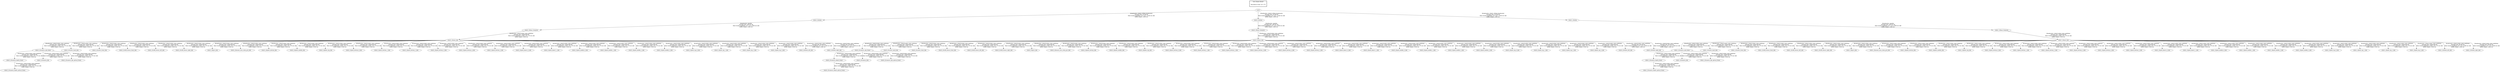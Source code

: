 digraph G {
"robot2_tf/odom" -> "robot2_tf/base_footprint"[label="Broadcaster: /gazebo\nAverage rate: 100.201 Hz\nMost recent transform: 357.170 ( 0.000 sec old)\nBuffer length: 4.980 sec\n"];
"world" -> "robot2_tf/odom"[label="Broadcaster: /robot2_tf/link_broadcaster\nAverage rate: 10.204 Hz\nMost recent transform: 357.210 ( -0.040 sec old)\nBuffer length: 4.900 sec\n"];
"robot3_tf/odom" -> "robot3_tf/base_footprint"[label="Broadcaster: /gazebo\nAverage rate: 100.201 Hz\nMost recent transform: 357.170 ( 0.000 sec old)\nBuffer length: 4.980 sec\n"];
"world" -> "robot3_tf/odom"[label="Broadcaster: /robot3_tf/link_broadcaster\nAverage rate: 10.204 Hz\nMost recent transform: 357.210 ( -0.040 sec old)\nBuffer length: 4.900 sec\n"];
"robot1_tf/odom" -> "robot1_tf/base_footprint"[label="Broadcaster: /gazebo\nAverage rate: 100.201 Hz\nMost recent transform: 357.170 ( 0.000 sec old)\nBuffer length: 4.980 sec\n"];
"world" -> "robot1_tf/odom"[label="Broadcaster: /robot1_tf/link_broadcaster\nAverage rate: 10.204 Hz\nMost recent transform: 357.220 ( -0.050 sec old)\nBuffer length: 4.900 sec\n"];
"robot2_tf/base_footprint" -> "robot2_tf/base_link"[label="Broadcaster: /robot2/robot_state_publisher\nAverage rate: 10000.000 Hz\nMost recent transform: 0.000 ( 357.170 sec old)\nBuffer length: 0.000 sec\n"];
"robot2_tf/camera_rgb_frame" -> "robot2_tf/camera_depth_frame"[label="Broadcaster: /robot2/robot_state_publisher\nAverage rate: 10000.000 Hz\nMost recent transform: 0.000 ( 357.170 sec old)\nBuffer length: 0.000 sec\n"];
"robot2_tf/base_link" -> "robot2_tf/camera_rgb_frame"[label="Broadcaster: /robot2/robot_state_publisher\nAverage rate: 10000.000 Hz\nMost recent transform: 0.000 ( 357.170 sec old)\nBuffer length: 0.000 sec\n"];
"robot2_tf/camera_depth_frame" -> "robot2_tf/camera_depth_optical_frame"[label="Broadcaster: /robot2/robot_state_publisher\nAverage rate: 10000.000 Hz\nMost recent transform: 0.000 ( 357.170 sec old)\nBuffer length: 0.000 sec\n"];
"robot2_tf/camera_rgb_frame" -> "robot2_tf/camera_link"[label="Broadcaster: /robot2/robot_state_publisher\nAverage rate: 10000.000 Hz\nMost recent transform: 0.000 ( 357.170 sec old)\nBuffer length: 0.000 sec\n"];
"robot2_tf/camera_rgb_frame" -> "robot2_tf/camera_rgb_optical_frame"[label="Broadcaster: /robot2/robot_state_publisher\nAverage rate: 10000.000 Hz\nMost recent transform: 0.000 ( 357.170 sec old)\nBuffer length: 0.000 sec\n"];
"robot2_tf/base_link" -> "robot2_tf/caster_back_link"[label="Broadcaster: /robot2/robot_state_publisher\nAverage rate: 10000.000 Hz\nMost recent transform: 0.000 ( 357.170 sec old)\nBuffer length: 0.000 sec\n"];
"robot2_tf/base_link" -> "robot2_tf/caster_front_link"[label="Broadcaster: /robot2/robot_state_publisher\nAverage rate: 10000.000 Hz\nMost recent transform: 0.000 ( 357.170 sec old)\nBuffer length: 0.000 sec\n"];
"robot2_tf/base_link" -> "robot2_tf/cliff_sensor_front_link"[label="Broadcaster: /robot2/robot_state_publisher\nAverage rate: 10000.000 Hz\nMost recent transform: 0.000 ( 357.170 sec old)\nBuffer length: 0.000 sec\n"];
"robot2_tf/base_link" -> "robot2_tf/cliff_sensor_left_link"[label="Broadcaster: /robot2/robot_state_publisher\nAverage rate: 10000.000 Hz\nMost recent transform: 0.000 ( 357.170 sec old)\nBuffer length: 0.000 sec\n"];
"robot2_tf/base_link" -> "robot2_tf/cliff_sensor_right_link"[label="Broadcaster: /robot2/robot_state_publisher\nAverage rate: 10000.000 Hz\nMost recent transform: 0.000 ( 357.170 sec old)\nBuffer length: 0.000 sec\n"];
"robot2_tf/base_link" -> "robot2_tf/gyro_link"[label="Broadcaster: /robot2/robot_state_publisher\nAverage rate: 10000.000 Hz\nMost recent transform: 0.000 ( 357.170 sec old)\nBuffer length: 0.000 sec\n"];
"robot2_tf/base_link" -> "robot2_tf/mount_asus_xtion_pro_link"[label="Broadcaster: /robot2/robot_state_publisher\nAverage rate: 10000.000 Hz\nMost recent transform: 0.000 ( 357.170 sec old)\nBuffer length: 0.000 sec\n"];
"robot2_tf/base_link" -> "robot2_tf/plate_bottom_link"[label="Broadcaster: /robot2/robot_state_publisher\nAverage rate: 10000.000 Hz\nMost recent transform: 0.000 ( 357.170 sec old)\nBuffer length: 0.000 sec\n"];
"robot2_tf/base_link" -> "robot2_tf/plate_middle_link"[label="Broadcaster: /robot2/robot_state_publisher\nAverage rate: 10000.000 Hz\nMost recent transform: 0.000 ( 357.170 sec old)\nBuffer length: 0.000 sec\n"];
"robot2_tf/base_link" -> "robot2_tf/plate_top_link"[label="Broadcaster: /robot2/robot_state_publisher\nAverage rate: 10000.000 Hz\nMost recent transform: 0.000 ( 357.170 sec old)\nBuffer length: 0.000 sec\n"];
"robot2_tf/base_link" -> "robot2_tf/pole_bottom_0_link"[label="Broadcaster: /robot2/robot_state_publisher\nAverage rate: 10000.000 Hz\nMost recent transform: 0.000 ( 357.170 sec old)\nBuffer length: 0.000 sec\n"];
"robot2_tf/base_link" -> "robot2_tf/pole_bottom_1_link"[label="Broadcaster: /robot2/robot_state_publisher\nAverage rate: 10000.000 Hz\nMost recent transform: 0.000 ( 357.170 sec old)\nBuffer length: 0.000 sec\n"];
"robot2_tf/base_link" -> "robot2_tf/pole_bottom_2_link"[label="Broadcaster: /robot2/robot_state_publisher\nAverage rate: 10000.000 Hz\nMost recent transform: 0.000 ( 357.170 sec old)\nBuffer length: 0.000 sec\n"];
"robot2_tf/base_link" -> "robot2_tf/pole_bottom_3_link"[label="Broadcaster: /robot2/robot_state_publisher\nAverage rate: 10000.000 Hz\nMost recent transform: 0.000 ( 357.170 sec old)\nBuffer length: 0.000 sec\n"];
"robot2_tf/base_link" -> "robot2_tf/pole_bottom_4_link"[label="Broadcaster: /robot2/robot_state_publisher\nAverage rate: 10000.000 Hz\nMost recent transform: 0.000 ( 357.170 sec old)\nBuffer length: 0.000 sec\n"];
"robot2_tf/base_link" -> "robot2_tf/pole_bottom_5_link"[label="Broadcaster: /robot2/robot_state_publisher\nAverage rate: 10000.000 Hz\nMost recent transform: 0.000 ( 357.170 sec old)\nBuffer length: 0.000 sec\n"];
"robot2_tf/base_link" -> "robot2_tf/pole_kinect_0_link"[label="Broadcaster: /robot2/robot_state_publisher\nAverage rate: 10000.000 Hz\nMost recent transform: 0.000 ( 357.170 sec old)\nBuffer length: 0.000 sec\n"];
"robot2_tf/base_link" -> "robot2_tf/pole_kinect_1_link"[label="Broadcaster: /robot2/robot_state_publisher\nAverage rate: 10000.000 Hz\nMost recent transform: 0.000 ( 357.170 sec old)\nBuffer length: 0.000 sec\n"];
"robot2_tf/base_link" -> "robot2_tf/pole_middle_0_link"[label="Broadcaster: /robot2/robot_state_publisher\nAverage rate: 10000.000 Hz\nMost recent transform: 0.000 ( 357.170 sec old)\nBuffer length: 0.000 sec\n"];
"robot2_tf/base_link" -> "robot2_tf/pole_middle_1_link"[label="Broadcaster: /robot2/robot_state_publisher\nAverage rate: 10000.000 Hz\nMost recent transform: 0.000 ( 357.170 sec old)\nBuffer length: 0.000 sec\n"];
"robot2_tf/base_link" -> "robot2_tf/pole_middle_2_link"[label="Broadcaster: /robot2/robot_state_publisher\nAverage rate: 10000.000 Hz\nMost recent transform: 0.000 ( 357.170 sec old)\nBuffer length: 0.000 sec\n"];
"robot2_tf/base_link" -> "robot2_tf/pole_middle_3_link"[label="Broadcaster: /robot2/robot_state_publisher\nAverage rate: 10000.000 Hz\nMost recent transform: 0.000 ( 357.170 sec old)\nBuffer length: 0.000 sec\n"];
"robot2_tf/base_link" -> "robot2_tf/pole_top_0_link"[label="Broadcaster: /robot2/robot_state_publisher\nAverage rate: 10000.000 Hz\nMost recent transform: 0.000 ( 357.170 sec old)\nBuffer length: 0.000 sec\n"];
"robot2_tf/base_link" -> "robot2_tf/pole_top_1_link"[label="Broadcaster: /robot2/robot_state_publisher\nAverage rate: 10000.000 Hz\nMost recent transform: 0.000 ( 357.170 sec old)\nBuffer length: 0.000 sec\n"];
"robot2_tf/base_link" -> "robot2_tf/pole_top_2_link"[label="Broadcaster: /robot2/robot_state_publisher\nAverage rate: 10000.000 Hz\nMost recent transform: 0.000 ( 357.170 sec old)\nBuffer length: 0.000 sec\n"];
"robot2_tf/base_link" -> "robot2_tf/pole_top_3_link"[label="Broadcaster: /robot2/robot_state_publisher\nAverage rate: 10000.000 Hz\nMost recent transform: 0.000 ( 357.170 sec old)\nBuffer length: 0.000 sec\n"];
"robot3_tf/base_footprint" -> "robot3_tf/base_link"[label="Broadcaster: /robot3/robot_state_publisher\nAverage rate: 10000.000 Hz\nMost recent transform: 0.000 ( 357.170 sec old)\nBuffer length: 0.000 sec\n"];
"robot3_tf/camera_rgb_frame" -> "robot3_tf/camera_depth_frame"[label="Broadcaster: /robot3/robot_state_publisher\nAverage rate: 10000.000 Hz\nMost recent transform: 0.000 ( 357.170 sec old)\nBuffer length: 0.000 sec\n"];
"robot3_tf/base_link" -> "robot3_tf/camera_rgb_frame"[label="Broadcaster: /robot3/robot_state_publisher\nAverage rate: 10000.000 Hz\nMost recent transform: 0.000 ( 357.170 sec old)\nBuffer length: 0.000 sec\n"];
"robot3_tf/camera_depth_frame" -> "robot3_tf/camera_depth_optical_frame"[label="Broadcaster: /robot3/robot_state_publisher\nAverage rate: 10000.000 Hz\nMost recent transform: 0.000 ( 357.170 sec old)\nBuffer length: 0.000 sec\n"];
"robot3_tf/camera_rgb_frame" -> "robot3_tf/camera_link"[label="Broadcaster: /robot3/robot_state_publisher\nAverage rate: 10000.000 Hz\nMost recent transform: 0.000 ( 357.170 sec old)\nBuffer length: 0.000 sec\n"];
"robot3_tf/camera_rgb_frame" -> "robot3_tf/camera_rgb_optical_frame"[label="Broadcaster: /robot3/robot_state_publisher\nAverage rate: 10000.000 Hz\nMost recent transform: 0.000 ( 357.170 sec old)\nBuffer length: 0.000 sec\n"];
"robot3_tf/base_link" -> "robot3_tf/caster_back_link"[label="Broadcaster: /robot3/robot_state_publisher\nAverage rate: 10000.000 Hz\nMost recent transform: 0.000 ( 357.170 sec old)\nBuffer length: 0.000 sec\n"];
"robot3_tf/base_link" -> "robot3_tf/caster_front_link"[label="Broadcaster: /robot3/robot_state_publisher\nAverage rate: 10000.000 Hz\nMost recent transform: 0.000 ( 357.170 sec old)\nBuffer length: 0.000 sec\n"];
"robot3_tf/base_link" -> "robot3_tf/cliff_sensor_front_link"[label="Broadcaster: /robot3/robot_state_publisher\nAverage rate: 10000.000 Hz\nMost recent transform: 0.000 ( 357.170 sec old)\nBuffer length: 0.000 sec\n"];
"robot3_tf/base_link" -> "robot3_tf/cliff_sensor_left_link"[label="Broadcaster: /robot3/robot_state_publisher\nAverage rate: 10000.000 Hz\nMost recent transform: 0.000 ( 357.170 sec old)\nBuffer length: 0.000 sec\n"];
"robot3_tf/base_link" -> "robot3_tf/cliff_sensor_right_link"[label="Broadcaster: /robot3/robot_state_publisher\nAverage rate: 10000.000 Hz\nMost recent transform: 0.000 ( 357.170 sec old)\nBuffer length: 0.000 sec\n"];
"robot3_tf/base_link" -> "robot3_tf/gyro_link"[label="Broadcaster: /robot3/robot_state_publisher\nAverage rate: 10000.000 Hz\nMost recent transform: 0.000 ( 357.170 sec old)\nBuffer length: 0.000 sec\n"];
"robot3_tf/base_link" -> "robot3_tf/mount_asus_xtion_pro_link"[label="Broadcaster: /robot3/robot_state_publisher\nAverage rate: 10000.000 Hz\nMost recent transform: 0.000 ( 357.170 sec old)\nBuffer length: 0.000 sec\n"];
"robot3_tf/base_link" -> "robot3_tf/plate_bottom_link"[label="Broadcaster: /robot3/robot_state_publisher\nAverage rate: 10000.000 Hz\nMost recent transform: 0.000 ( 357.170 sec old)\nBuffer length: 0.000 sec\n"];
"robot3_tf/base_link" -> "robot3_tf/plate_middle_link"[label="Broadcaster: /robot3/robot_state_publisher\nAverage rate: 10000.000 Hz\nMost recent transform: 0.000 ( 357.170 sec old)\nBuffer length: 0.000 sec\n"];
"robot3_tf/base_link" -> "robot3_tf/plate_top_link"[label="Broadcaster: /robot3/robot_state_publisher\nAverage rate: 10000.000 Hz\nMost recent transform: 0.000 ( 357.170 sec old)\nBuffer length: 0.000 sec\n"];
"robot3_tf/base_link" -> "robot3_tf/pole_bottom_0_link"[label="Broadcaster: /robot3/robot_state_publisher\nAverage rate: 10000.000 Hz\nMost recent transform: 0.000 ( 357.170 sec old)\nBuffer length: 0.000 sec\n"];
"robot3_tf/base_link" -> "robot3_tf/pole_bottom_1_link"[label="Broadcaster: /robot3/robot_state_publisher\nAverage rate: 10000.000 Hz\nMost recent transform: 0.000 ( 357.170 sec old)\nBuffer length: 0.000 sec\n"];
"robot3_tf/base_link" -> "robot3_tf/pole_bottom_2_link"[label="Broadcaster: /robot3/robot_state_publisher\nAverage rate: 10000.000 Hz\nMost recent transform: 0.000 ( 357.170 sec old)\nBuffer length: 0.000 sec\n"];
"robot3_tf/base_link" -> "robot3_tf/pole_bottom_3_link"[label="Broadcaster: /robot3/robot_state_publisher\nAverage rate: 10000.000 Hz\nMost recent transform: 0.000 ( 357.170 sec old)\nBuffer length: 0.000 sec\n"];
"robot3_tf/base_link" -> "robot3_tf/pole_bottom_4_link"[label="Broadcaster: /robot3/robot_state_publisher\nAverage rate: 10000.000 Hz\nMost recent transform: 0.000 ( 357.170 sec old)\nBuffer length: 0.000 sec\n"];
"robot3_tf/base_link" -> "robot3_tf/pole_bottom_5_link"[label="Broadcaster: /robot3/robot_state_publisher\nAverage rate: 10000.000 Hz\nMost recent transform: 0.000 ( 357.170 sec old)\nBuffer length: 0.000 sec\n"];
"robot3_tf/base_link" -> "robot3_tf/pole_kinect_0_link"[label="Broadcaster: /robot3/robot_state_publisher\nAverage rate: 10000.000 Hz\nMost recent transform: 0.000 ( 357.170 sec old)\nBuffer length: 0.000 sec\n"];
"robot3_tf/base_link" -> "robot3_tf/pole_kinect_1_link"[label="Broadcaster: /robot3/robot_state_publisher\nAverage rate: 10000.000 Hz\nMost recent transform: 0.000 ( 357.170 sec old)\nBuffer length: 0.000 sec\n"];
"robot3_tf/base_link" -> "robot3_tf/pole_middle_0_link"[label="Broadcaster: /robot3/robot_state_publisher\nAverage rate: 10000.000 Hz\nMost recent transform: 0.000 ( 357.170 sec old)\nBuffer length: 0.000 sec\n"];
"robot3_tf/base_link" -> "robot3_tf/pole_middle_1_link"[label="Broadcaster: /robot3/robot_state_publisher\nAverage rate: 10000.000 Hz\nMost recent transform: 0.000 ( 357.170 sec old)\nBuffer length: 0.000 sec\n"];
"robot3_tf/base_link" -> "robot3_tf/pole_middle_2_link"[label="Broadcaster: /robot3/robot_state_publisher\nAverage rate: 10000.000 Hz\nMost recent transform: 0.000 ( 357.170 sec old)\nBuffer length: 0.000 sec\n"];
"robot3_tf/base_link" -> "robot3_tf/pole_middle_3_link"[label="Broadcaster: /robot3/robot_state_publisher\nAverage rate: 10000.000 Hz\nMost recent transform: 0.000 ( 357.170 sec old)\nBuffer length: 0.000 sec\n"];
"robot3_tf/base_link" -> "robot3_tf/pole_top_0_link"[label="Broadcaster: /robot3/robot_state_publisher\nAverage rate: 10000.000 Hz\nMost recent transform: 0.000 ( 357.170 sec old)\nBuffer length: 0.000 sec\n"];
"robot3_tf/base_link" -> "robot3_tf/pole_top_1_link"[label="Broadcaster: /robot3/robot_state_publisher\nAverage rate: 10000.000 Hz\nMost recent transform: 0.000 ( 357.170 sec old)\nBuffer length: 0.000 sec\n"];
"robot3_tf/base_link" -> "robot3_tf/pole_top_2_link"[label="Broadcaster: /robot3/robot_state_publisher\nAverage rate: 10000.000 Hz\nMost recent transform: 0.000 ( 357.170 sec old)\nBuffer length: 0.000 sec\n"];
"robot3_tf/base_link" -> "robot3_tf/pole_top_3_link"[label="Broadcaster: /robot3/robot_state_publisher\nAverage rate: 10000.000 Hz\nMost recent transform: 0.000 ( 357.170 sec old)\nBuffer length: 0.000 sec\n"];
"robot1_tf/base_footprint" -> "robot1_tf/base_link"[label="Broadcaster: /robot1/robot_state_publisher\nAverage rate: 10000.000 Hz\nMost recent transform: 0.000 ( 357.170 sec old)\nBuffer length: 0.000 sec\n"];
"robot1_tf/camera_rgb_frame" -> "robot1_tf/camera_depth_frame"[label="Broadcaster: /robot1/robot_state_publisher\nAverage rate: 10000.000 Hz\nMost recent transform: 0.000 ( 357.170 sec old)\nBuffer length: 0.000 sec\n"];
"robot1_tf/base_link" -> "robot1_tf/camera_rgb_frame"[label="Broadcaster: /robot1/robot_state_publisher\nAverage rate: 10000.000 Hz\nMost recent transform: 0.000 ( 357.170 sec old)\nBuffer length: 0.000 sec\n"];
"robot1_tf/camera_depth_frame" -> "robot1_tf/camera_depth_optical_frame"[label="Broadcaster: /robot1/robot_state_publisher\nAverage rate: 10000.000 Hz\nMost recent transform: 0.000 ( 357.170 sec old)\nBuffer length: 0.000 sec\n"];
"robot1_tf/camera_rgb_frame" -> "robot1_tf/camera_link"[label="Broadcaster: /robot1/robot_state_publisher\nAverage rate: 10000.000 Hz\nMost recent transform: 0.000 ( 357.170 sec old)\nBuffer length: 0.000 sec\n"];
"robot1_tf/camera_rgb_frame" -> "robot1_tf/camera_rgb_optical_frame"[label="Broadcaster: /robot1/robot_state_publisher\nAverage rate: 10000.000 Hz\nMost recent transform: 0.000 ( 357.170 sec old)\nBuffer length: 0.000 sec\n"];
"robot1_tf/base_link" -> "robot1_tf/caster_back_link"[label="Broadcaster: /robot1/robot_state_publisher\nAverage rate: 10000.000 Hz\nMost recent transform: 0.000 ( 357.170 sec old)\nBuffer length: 0.000 sec\n"];
"robot1_tf/base_link" -> "robot1_tf/caster_front_link"[label="Broadcaster: /robot1/robot_state_publisher\nAverage rate: 10000.000 Hz\nMost recent transform: 0.000 ( 357.170 sec old)\nBuffer length: 0.000 sec\n"];
"robot1_tf/base_link" -> "robot1_tf/cliff_sensor_front_link"[label="Broadcaster: /robot1/robot_state_publisher\nAverage rate: 10000.000 Hz\nMost recent transform: 0.000 ( 357.170 sec old)\nBuffer length: 0.000 sec\n"];
"robot1_tf/base_link" -> "robot1_tf/cliff_sensor_left_link"[label="Broadcaster: /robot1/robot_state_publisher\nAverage rate: 10000.000 Hz\nMost recent transform: 0.000 ( 357.170 sec old)\nBuffer length: 0.000 sec\n"];
"robot1_tf/base_link" -> "robot1_tf/cliff_sensor_right_link"[label="Broadcaster: /robot1/robot_state_publisher\nAverage rate: 10000.000 Hz\nMost recent transform: 0.000 ( 357.170 sec old)\nBuffer length: 0.000 sec\n"];
"robot1_tf/base_link" -> "robot1_tf/gyro_link"[label="Broadcaster: /robot1/robot_state_publisher\nAverage rate: 10000.000 Hz\nMost recent transform: 0.000 ( 357.170 sec old)\nBuffer length: 0.000 sec\n"];
"robot1_tf/base_link" -> "robot1_tf/mount_asus_xtion_pro_link"[label="Broadcaster: /robot1/robot_state_publisher\nAverage rate: 10000.000 Hz\nMost recent transform: 0.000 ( 357.170 sec old)\nBuffer length: 0.000 sec\n"];
"robot1_tf/base_link" -> "robot1_tf/plate_bottom_link"[label="Broadcaster: /robot1/robot_state_publisher\nAverage rate: 10000.000 Hz\nMost recent transform: 0.000 ( 357.170 sec old)\nBuffer length: 0.000 sec\n"];
"robot1_tf/base_link" -> "robot1_tf/plate_middle_link"[label="Broadcaster: /robot1/robot_state_publisher\nAverage rate: 10000.000 Hz\nMost recent transform: 0.000 ( 357.170 sec old)\nBuffer length: 0.000 sec\n"];
"robot1_tf/base_link" -> "robot1_tf/plate_top_link"[label="Broadcaster: /robot1/robot_state_publisher\nAverage rate: 10000.000 Hz\nMost recent transform: 0.000 ( 357.170 sec old)\nBuffer length: 0.000 sec\n"];
"robot1_tf/base_link" -> "robot1_tf/pole_bottom_0_link"[label="Broadcaster: /robot1/robot_state_publisher\nAverage rate: 10000.000 Hz\nMost recent transform: 0.000 ( 357.170 sec old)\nBuffer length: 0.000 sec\n"];
"robot1_tf/base_link" -> "robot1_tf/pole_bottom_1_link"[label="Broadcaster: /robot1/robot_state_publisher\nAverage rate: 10000.000 Hz\nMost recent transform: 0.000 ( 357.170 sec old)\nBuffer length: 0.000 sec\n"];
"robot1_tf/base_link" -> "robot1_tf/pole_bottom_2_link"[label="Broadcaster: /robot1/robot_state_publisher\nAverage rate: 10000.000 Hz\nMost recent transform: 0.000 ( 357.170 sec old)\nBuffer length: 0.000 sec\n"];
"robot1_tf/base_link" -> "robot1_tf/pole_bottom_3_link"[label="Broadcaster: /robot1/robot_state_publisher\nAverage rate: 10000.000 Hz\nMost recent transform: 0.000 ( 357.170 sec old)\nBuffer length: 0.000 sec\n"];
"robot1_tf/base_link" -> "robot1_tf/pole_bottom_4_link"[label="Broadcaster: /robot1/robot_state_publisher\nAverage rate: 10000.000 Hz\nMost recent transform: 0.000 ( 357.170 sec old)\nBuffer length: 0.000 sec\n"];
"robot1_tf/base_link" -> "robot1_tf/pole_bottom_5_link"[label="Broadcaster: /robot1/robot_state_publisher\nAverage rate: 10000.000 Hz\nMost recent transform: 0.000 ( 357.170 sec old)\nBuffer length: 0.000 sec\n"];
"robot1_tf/base_link" -> "robot1_tf/pole_kinect_0_link"[label="Broadcaster: /robot1/robot_state_publisher\nAverage rate: 10000.000 Hz\nMost recent transform: 0.000 ( 357.170 sec old)\nBuffer length: 0.000 sec\n"];
"robot1_tf/base_link" -> "robot1_tf/pole_kinect_1_link"[label="Broadcaster: /robot1/robot_state_publisher\nAverage rate: 10000.000 Hz\nMost recent transform: 0.000 ( 357.170 sec old)\nBuffer length: 0.000 sec\n"];
"robot1_tf/base_link" -> "robot1_tf/pole_middle_0_link"[label="Broadcaster: /robot1/robot_state_publisher\nAverage rate: 10000.000 Hz\nMost recent transform: 0.000 ( 357.170 sec old)\nBuffer length: 0.000 sec\n"];
"robot1_tf/base_link" -> "robot1_tf/pole_middle_1_link"[label="Broadcaster: /robot1/robot_state_publisher\nAverage rate: 10000.000 Hz\nMost recent transform: 0.000 ( 357.170 sec old)\nBuffer length: 0.000 sec\n"];
"robot1_tf/base_link" -> "robot1_tf/pole_middle_2_link"[label="Broadcaster: /robot1/robot_state_publisher\nAverage rate: 10000.000 Hz\nMost recent transform: 0.000 ( 357.170 sec old)\nBuffer length: 0.000 sec\n"];
"robot1_tf/base_link" -> "robot1_tf/pole_middle_3_link"[label="Broadcaster: /robot1/robot_state_publisher\nAverage rate: 10000.000 Hz\nMost recent transform: 0.000 ( 357.170 sec old)\nBuffer length: 0.000 sec\n"];
"robot1_tf/base_link" -> "robot1_tf/pole_top_0_link"[label="Broadcaster: /robot1/robot_state_publisher\nAverage rate: 10000.000 Hz\nMost recent transform: 0.000 ( 357.170 sec old)\nBuffer length: 0.000 sec\n"];
"robot1_tf/base_link" -> "robot1_tf/pole_top_1_link"[label="Broadcaster: /robot1/robot_state_publisher\nAverage rate: 10000.000 Hz\nMost recent transform: 0.000 ( 357.170 sec old)\nBuffer length: 0.000 sec\n"];
"robot1_tf/base_link" -> "robot1_tf/pole_top_2_link"[label="Broadcaster: /robot1/robot_state_publisher\nAverage rate: 10000.000 Hz\nMost recent transform: 0.000 ( 357.170 sec old)\nBuffer length: 0.000 sec\n"];
"robot1_tf/base_link" -> "robot1_tf/pole_top_3_link"[label="Broadcaster: /robot1/robot_state_publisher\nAverage rate: 10000.000 Hz\nMost recent transform: 0.000 ( 357.170 sec old)\nBuffer length: 0.000 sec\n"];
"robot2_tf/base_link" -> "robot2_tf/wheel_left_link"[label="Broadcaster: /robot2/robot_state_publisher\nAverage rate: 48.589 Hz\nMost recent transform: 357.170 ( 0.000 sec old)\nBuffer length: 4.960 sec\n"];
"robot2_tf/base_link" -> "robot2_tf/wheel_right_link"[label="Broadcaster: /robot2/robot_state_publisher\nAverage rate: 48.589 Hz\nMost recent transform: 357.170 ( 0.000 sec old)\nBuffer length: 4.960 sec\n"];
"robot3_tf/base_link" -> "robot3_tf/wheel_left_link"[label="Broadcaster: /robot3/robot_state_publisher\nAverage rate: 49.194 Hz\nMost recent transform: 357.170 ( 0.000 sec old)\nBuffer length: 4.960 sec\n"];
"robot3_tf/base_link" -> "robot3_tf/wheel_right_link"[label="Broadcaster: /robot3/robot_state_publisher\nAverage rate: 49.194 Hz\nMost recent transform: 357.170 ( 0.000 sec old)\nBuffer length: 4.960 sec\n"];
"robot1_tf/base_link" -> "robot1_tf/wheel_left_link"[label="Broadcaster: /robot1/robot_state_publisher\nAverage rate: 49.395 Hz\nMost recent transform: 357.170 ( 0.000 sec old)\nBuffer length: 4.960 sec\n"];
"robot1_tf/base_link" -> "robot1_tf/wheel_right_link"[label="Broadcaster: /robot1/robot_state_publisher\nAverage rate: 49.395 Hz\nMost recent transform: 357.170 ( 0.000 sec old)\nBuffer length: 4.960 sec\n"];
edge [style=invis];
 subgraph cluster_legend { style=bold; color=black; label ="view_frames Result";
"Recorded at time: 357.170"[ shape=plaintext ] ;
 }->"world";
}